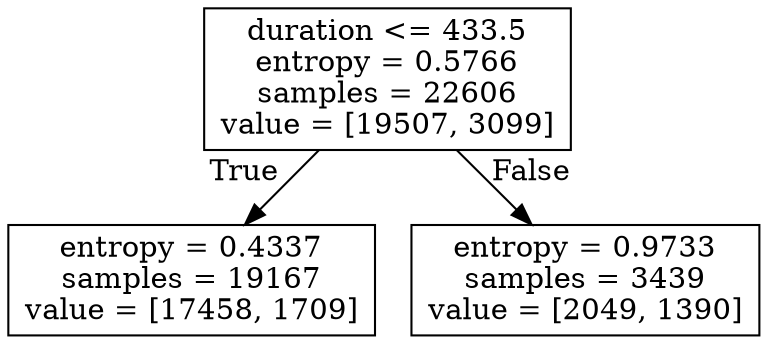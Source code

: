 digraph Tree {
node [shape=box] ;
0 [label="duration <= 433.5\nentropy = 0.5766\nsamples = 22606\nvalue = [19507, 3099]"] ;
1 [label="entropy = 0.4337\nsamples = 19167\nvalue = [17458, 1709]"] ;
0 -> 1 [labeldistance=2.5, labelangle=45, headlabel="True"] ;
2 [label="entropy = 0.9733\nsamples = 3439\nvalue = [2049, 1390]"] ;
0 -> 2 [labeldistance=2.5, labelangle=-45, headlabel="False"] ;
}